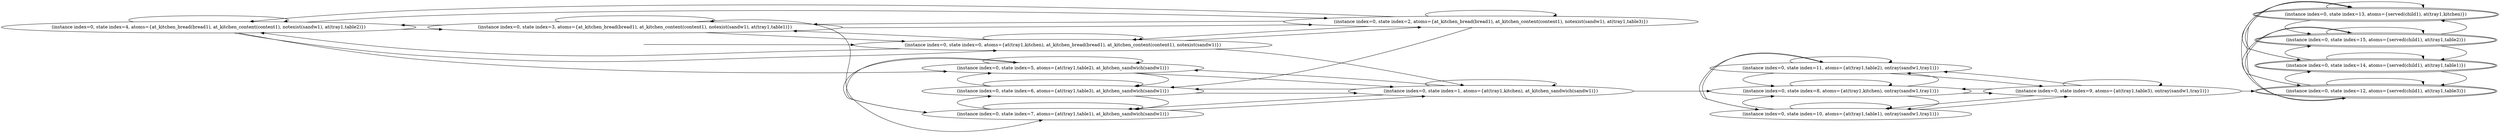 digraph {
rankdir="LR"
s4[label="(instance index=0, state index=4, atoms={at_kitchen_bread(bread1), at_kitchen_content(content1), notexist(sandw1), at(tray1,table2)})"]
s3[label="(instance index=0, state index=3, atoms={at_kitchen_bread(bread1), at_kitchen_content(content1), notexist(sandw1), at(tray1,table1)})"]
s2[label="(instance index=0, state index=2, atoms={at_kitchen_bread(bread1), at_kitchen_content(content1), notexist(sandw1), at(tray1,table3)})"]
s0[label="(instance index=0, state index=0, atoms={at(tray1,kitchen), at_kitchen_bread(bread1), at_kitchen_content(content1), notexist(sandw1)})"]
s5[label="(instance index=0, state index=5, atoms={at(tray1,table2), at_kitchen_sandwich(sandw1)})"]
s6[label="(instance index=0, state index=6, atoms={at(tray1,table3), at_kitchen_sandwich(sandw1)})"]
s7[label="(instance index=0, state index=7, atoms={at(tray1,table1), at_kitchen_sandwich(sandw1)})"]
s1[label="(instance index=0, state index=1, atoms={at(tray1,kitchen), at_kitchen_sandwich(sandw1)})"]
s8[label="(instance index=0, state index=8, atoms={at(tray1,kitchen), ontray(sandw1,tray1)})"]
s10[label="(instance index=0, state index=10, atoms={at(tray1,table1), ontray(sandw1,tray1)})"]
s11[label="(instance index=0, state index=11, atoms={at(tray1,table2), ontray(sandw1,tray1)})"]
s9[label="(instance index=0, state index=9, atoms={at(tray1,table3), ontray(sandw1,tray1)})"]
s15[peripheries=2,label="(instance index=0, state index=15, atoms={served(child1), at(tray1,table2)})"]
s14[peripheries=2,label="(instance index=0, state index=14, atoms={served(child1), at(tray1,table1)})"]
s13[peripheries=2,label="(instance index=0, state index=13, atoms={served(child1), at(tray1,kitchen)})"]
s12[peripheries=2,label="(instance index=0, state index=12, atoms={served(child1), at(tray1,table3)})"]
Dangling [ label = "", style = invis ]
{ rank = same; Dangling }
Dangling -> s0
{ rank = same; s0}
{ rank = same; s0,s5,s6,s7}
{ rank = same; s1}
{ rank = same; s8,s10,s11}
{ rank = same; s9}
{ rank = same; s15,s14,s13,s12}
{
s4->s4
s4->s3
s4->s2
s4->s5
s4->s0
s3->s4
s3->s3
s3->s7
s3->s2
s3->s0
s2->s6
s2->s4
s2->s3
s2->s2
s2->s0
}
{
s0->s4
s0->s3
s0->s2
s0->s1
s0->s0
s5->s7
s5->s5
s5->s6
s5->s1
s6->s7
s6->s5
s6->s6
s6->s1
s7->s7
s7->s5
s7->s6
s7->s1
}
{
s1->s8
s1->s7
s1->s5
s1->s6
s1->s1
}
{
s8->s11
s8->s10
s8->s9
s8->s8
s10->s11
s10->s10
s10->s9
s10->s8
s11->s11
s11->s10
s11->s9
s11->s8
}
{
s9->s12
s9->s11
s9->s10
s9->s9
s9->s8
}
{
s15->s15
s15->s14
s15->s13
s15->s12
s14->s15
s14->s14
s14->s13
s14->s12
s13->s15
s13->s14
s13->s13
s13->s12
s12->s15
s12->s14
s12->s13
s12->s12
}
}
